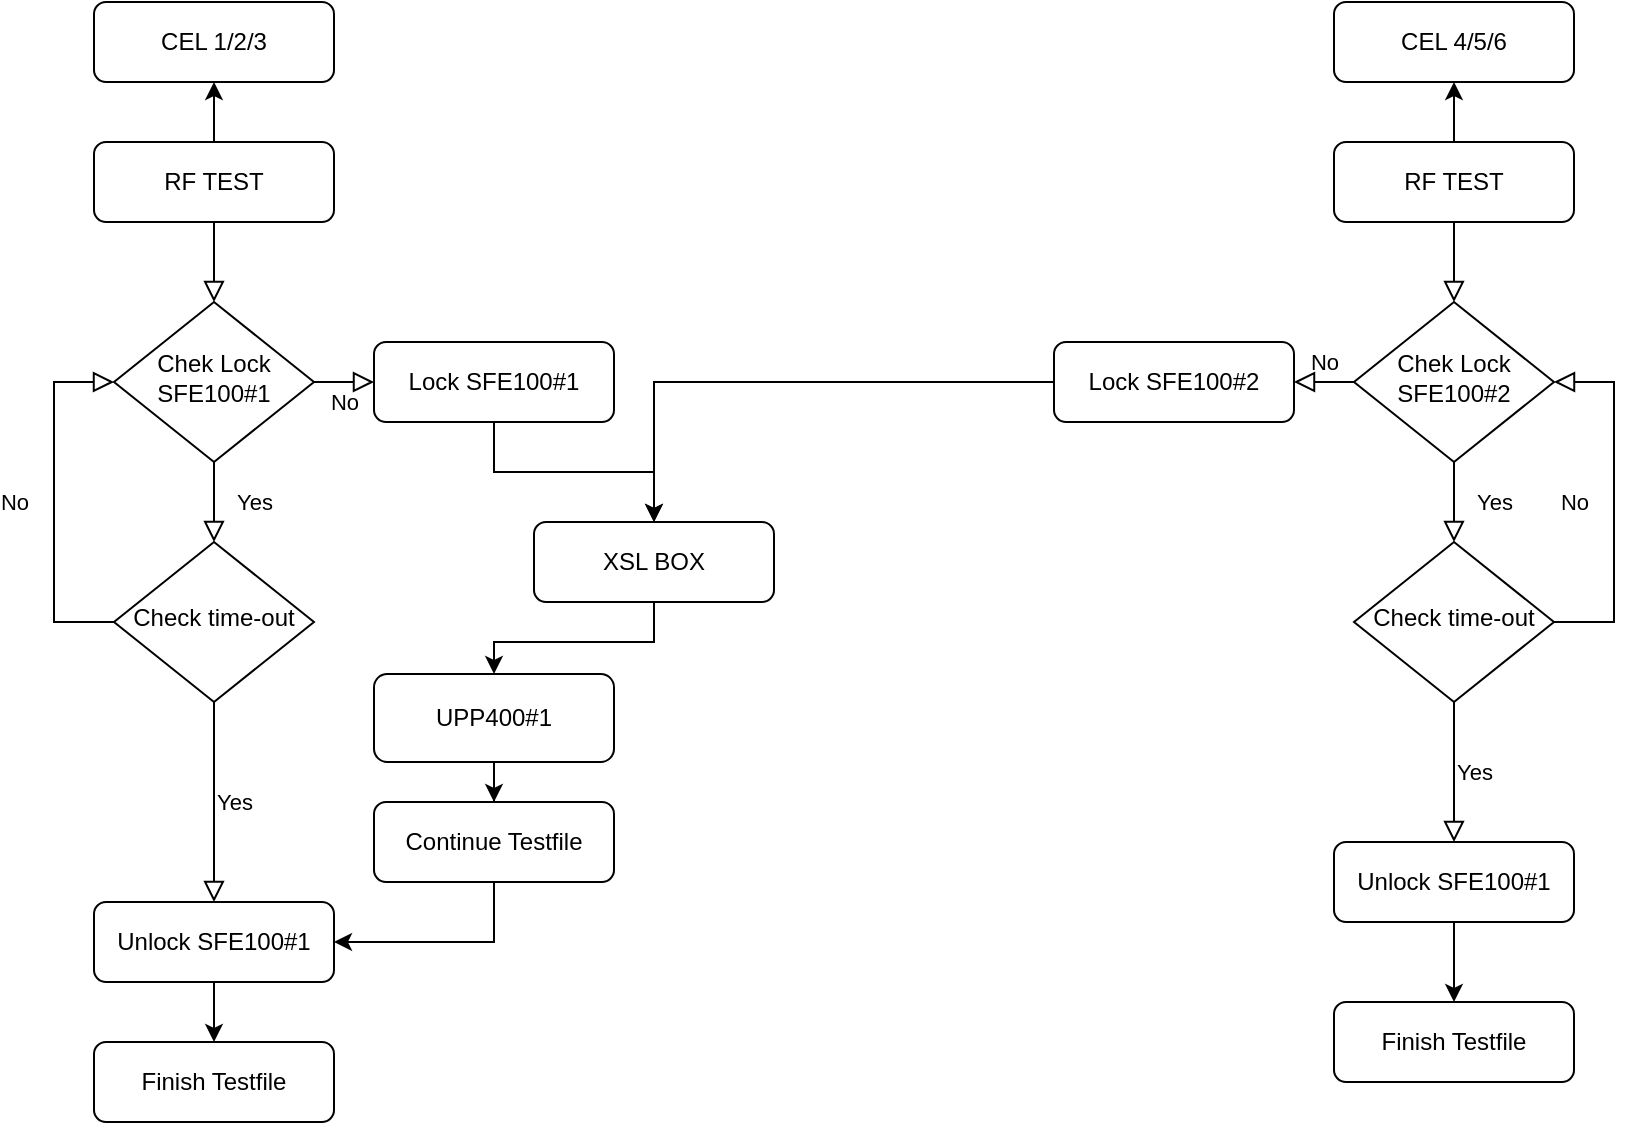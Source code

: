 <mxfile version="20.3.0" type="github">
  <diagram id="C5RBs43oDa-KdzZeNtuy" name="Page-1">
    <mxGraphModel dx="1422" dy="804" grid="1" gridSize="10" guides="1" tooltips="1" connect="1" arrows="1" fold="1" page="1" pageScale="1" pageWidth="1169" pageHeight="827" math="0" shadow="0">
      <root>
        <mxCell id="WIyWlLk6GJQsqaUBKTNV-0" />
        <mxCell id="WIyWlLk6GJQsqaUBKTNV-1" parent="WIyWlLk6GJQsqaUBKTNV-0" />
        <mxCell id="WIyWlLk6GJQsqaUBKTNV-2" value="" style="rounded=0;html=1;jettySize=auto;orthogonalLoop=1;fontSize=11;endArrow=block;endFill=0;endSize=8;strokeWidth=1;shadow=0;labelBackgroundColor=none;edgeStyle=orthogonalEdgeStyle;" parent="WIyWlLk6GJQsqaUBKTNV-1" source="WIyWlLk6GJQsqaUBKTNV-3" target="WIyWlLk6GJQsqaUBKTNV-6" edge="1">
          <mxGeometry relative="1" as="geometry" />
        </mxCell>
        <mxCell id="NrJlkgKCJ5_zOp19GihY-3" value="" style="edgeStyle=orthogonalEdgeStyle;rounded=0;orthogonalLoop=1;jettySize=auto;html=1;" parent="WIyWlLk6GJQsqaUBKTNV-1" source="WIyWlLk6GJQsqaUBKTNV-3" target="NrJlkgKCJ5_zOp19GihY-1" edge="1">
          <mxGeometry relative="1" as="geometry" />
        </mxCell>
        <mxCell id="WIyWlLk6GJQsqaUBKTNV-3" value="RF TEST" style="rounded=1;whiteSpace=wrap;html=1;fontSize=12;glass=0;strokeWidth=1;shadow=0;" parent="WIyWlLk6GJQsqaUBKTNV-1" vertex="1">
          <mxGeometry x="60" y="100" width="120" height="40" as="geometry" />
        </mxCell>
        <mxCell id="WIyWlLk6GJQsqaUBKTNV-4" value="Yes" style="rounded=0;html=1;jettySize=auto;orthogonalLoop=1;fontSize=11;endArrow=block;endFill=0;endSize=8;strokeWidth=1;shadow=0;labelBackgroundColor=none;edgeStyle=orthogonalEdgeStyle;" parent="WIyWlLk6GJQsqaUBKTNV-1" source="WIyWlLk6GJQsqaUBKTNV-6" target="WIyWlLk6GJQsqaUBKTNV-10" edge="1">
          <mxGeometry y="20" relative="1" as="geometry">
            <mxPoint as="offset" />
          </mxGeometry>
        </mxCell>
        <mxCell id="WIyWlLk6GJQsqaUBKTNV-5" value="No" style="edgeStyle=orthogonalEdgeStyle;rounded=0;html=1;jettySize=auto;orthogonalLoop=1;fontSize=11;endArrow=block;endFill=0;endSize=8;strokeWidth=1;shadow=0;labelBackgroundColor=none;" parent="WIyWlLk6GJQsqaUBKTNV-1" source="WIyWlLk6GJQsqaUBKTNV-6" target="WIyWlLk6GJQsqaUBKTNV-7" edge="1">
          <mxGeometry y="10" relative="1" as="geometry">
            <mxPoint as="offset" />
          </mxGeometry>
        </mxCell>
        <mxCell id="WIyWlLk6GJQsqaUBKTNV-6" value="Chek Lock SFE100#1" style="rhombus;whiteSpace=wrap;html=1;shadow=0;fontFamily=Helvetica;fontSize=12;align=center;strokeWidth=1;spacing=6;spacingTop=-4;" parent="WIyWlLk6GJQsqaUBKTNV-1" vertex="1">
          <mxGeometry x="70" y="180" width="100" height="80" as="geometry" />
        </mxCell>
        <mxCell id="NrJlkgKCJ5_zOp19GihY-7" value="" style="edgeStyle=orthogonalEdgeStyle;rounded=0;orthogonalLoop=1;jettySize=auto;html=1;" parent="WIyWlLk6GJQsqaUBKTNV-1" source="WIyWlLk6GJQsqaUBKTNV-7" target="NrJlkgKCJ5_zOp19GihY-4" edge="1">
          <mxGeometry relative="1" as="geometry" />
        </mxCell>
        <mxCell id="WIyWlLk6GJQsqaUBKTNV-7" value="Lock SFE100#1" style="rounded=1;whiteSpace=wrap;html=1;fontSize=12;glass=0;strokeWidth=1;shadow=0;" parent="WIyWlLk6GJQsqaUBKTNV-1" vertex="1">
          <mxGeometry x="200" y="200" width="120" height="40" as="geometry" />
        </mxCell>
        <mxCell id="WIyWlLk6GJQsqaUBKTNV-8" value="No" style="rounded=0;html=1;jettySize=auto;orthogonalLoop=1;fontSize=11;endArrow=block;endFill=0;endSize=8;strokeWidth=1;shadow=0;labelBackgroundColor=none;edgeStyle=orthogonalEdgeStyle;entryX=0;entryY=0.5;entryDx=0;entryDy=0;" parent="WIyWlLk6GJQsqaUBKTNV-1" source="WIyWlLk6GJQsqaUBKTNV-10" target="WIyWlLk6GJQsqaUBKTNV-6" edge="1">
          <mxGeometry y="20" relative="1" as="geometry">
            <mxPoint as="offset" />
            <mxPoint x="120" y="440" as="targetPoint" />
            <Array as="points">
              <mxPoint x="40" y="340" />
              <mxPoint x="40" y="220" />
            </Array>
          </mxGeometry>
        </mxCell>
        <mxCell id="WIyWlLk6GJQsqaUBKTNV-9" value="Yes" style="edgeStyle=orthogonalEdgeStyle;rounded=0;html=1;jettySize=auto;orthogonalLoop=1;fontSize=11;endArrow=block;endFill=0;endSize=8;strokeWidth=1;shadow=0;labelBackgroundColor=none;" parent="WIyWlLk6GJQsqaUBKTNV-1" source="WIyWlLk6GJQsqaUBKTNV-10" target="WIyWlLk6GJQsqaUBKTNV-12" edge="1">
          <mxGeometry y="10" relative="1" as="geometry">
            <mxPoint as="offset" />
          </mxGeometry>
        </mxCell>
        <mxCell id="WIyWlLk6GJQsqaUBKTNV-10" value="Check time-out" style="rhombus;whiteSpace=wrap;html=1;shadow=0;fontFamily=Helvetica;fontSize=12;align=center;strokeWidth=1;spacing=6;spacingTop=-4;" parent="WIyWlLk6GJQsqaUBKTNV-1" vertex="1">
          <mxGeometry x="70" y="300" width="100" height="80" as="geometry" />
        </mxCell>
        <mxCell id="V2dxz-3RzxUJ-22-fnxF-6" value="" style="edgeStyle=orthogonalEdgeStyle;rounded=0;orthogonalLoop=1;jettySize=auto;html=1;" edge="1" parent="WIyWlLk6GJQsqaUBKTNV-1" source="WIyWlLk6GJQsqaUBKTNV-12" target="V2dxz-3RzxUJ-22-fnxF-1">
          <mxGeometry relative="1" as="geometry" />
        </mxCell>
        <mxCell id="WIyWlLk6GJQsqaUBKTNV-12" value="Unlock SFE100#1" style="rounded=1;whiteSpace=wrap;html=1;fontSize=12;glass=0;strokeWidth=1;shadow=0;" parent="WIyWlLk6GJQsqaUBKTNV-1" vertex="1">
          <mxGeometry x="60" y="480" width="120" height="40" as="geometry" />
        </mxCell>
        <mxCell id="NrJlkgKCJ5_zOp19GihY-1" value="CEL 1/2/3" style="rounded=1;whiteSpace=wrap;html=1;fontSize=12;glass=0;strokeWidth=1;shadow=0;" parent="WIyWlLk6GJQsqaUBKTNV-1" vertex="1">
          <mxGeometry x="60" y="30" width="120" height="40" as="geometry" />
        </mxCell>
        <mxCell id="NrJlkgKCJ5_zOp19GihY-8" value="" style="edgeStyle=orthogonalEdgeStyle;rounded=0;orthogonalLoop=1;jettySize=auto;html=1;entryX=0.5;entryY=0;entryDx=0;entryDy=0;" parent="WIyWlLk6GJQsqaUBKTNV-1" source="NrJlkgKCJ5_zOp19GihY-4" target="NrJlkgKCJ5_zOp19GihY-41" edge="1">
          <mxGeometry relative="1" as="geometry">
            <mxPoint x="340.034" y="360.028" as="targetPoint" />
          </mxGeometry>
        </mxCell>
        <mxCell id="NrJlkgKCJ5_zOp19GihY-4" value="XSL BOX" style="rounded=1;whiteSpace=wrap;html=1;fontSize=12;glass=0;strokeWidth=1;shadow=0;" parent="WIyWlLk6GJQsqaUBKTNV-1" vertex="1">
          <mxGeometry x="280" y="290" width="120" height="40" as="geometry" />
        </mxCell>
        <mxCell id="NrJlkgKCJ5_zOp19GihY-9" value="" style="rounded=0;html=1;jettySize=auto;orthogonalLoop=1;fontSize=11;endArrow=block;endFill=0;endSize=8;strokeWidth=1;shadow=0;labelBackgroundColor=none;edgeStyle=orthogonalEdgeStyle;" parent="WIyWlLk6GJQsqaUBKTNV-1" source="NrJlkgKCJ5_zOp19GihY-11" target="NrJlkgKCJ5_zOp19GihY-14" edge="1">
          <mxGeometry relative="1" as="geometry" />
        </mxCell>
        <mxCell id="NrJlkgKCJ5_zOp19GihY-10" value="" style="edgeStyle=orthogonalEdgeStyle;rounded=0;orthogonalLoop=1;jettySize=auto;html=1;" parent="WIyWlLk6GJQsqaUBKTNV-1" source="NrJlkgKCJ5_zOp19GihY-11" target="NrJlkgKCJ5_zOp19GihY-21" edge="1">
          <mxGeometry relative="1" as="geometry" />
        </mxCell>
        <mxCell id="NrJlkgKCJ5_zOp19GihY-11" value="RF TEST" style="rounded=1;whiteSpace=wrap;html=1;fontSize=12;glass=0;strokeWidth=1;shadow=0;" parent="WIyWlLk6GJQsqaUBKTNV-1" vertex="1">
          <mxGeometry x="680" y="100" width="120" height="40" as="geometry" />
        </mxCell>
        <mxCell id="NrJlkgKCJ5_zOp19GihY-12" value="Yes" style="rounded=0;html=1;jettySize=auto;orthogonalLoop=1;fontSize=11;endArrow=block;endFill=0;endSize=8;strokeWidth=1;shadow=0;labelBackgroundColor=none;edgeStyle=orthogonalEdgeStyle;" parent="WIyWlLk6GJQsqaUBKTNV-1" source="NrJlkgKCJ5_zOp19GihY-14" target="NrJlkgKCJ5_zOp19GihY-19" edge="1">
          <mxGeometry y="20" relative="1" as="geometry">
            <mxPoint as="offset" />
          </mxGeometry>
        </mxCell>
        <mxCell id="NrJlkgKCJ5_zOp19GihY-13" value="No" style="edgeStyle=orthogonalEdgeStyle;rounded=0;html=1;jettySize=auto;orthogonalLoop=1;fontSize=11;endArrow=block;endFill=0;endSize=8;strokeWidth=1;shadow=0;labelBackgroundColor=none;" parent="WIyWlLk6GJQsqaUBKTNV-1" source="NrJlkgKCJ5_zOp19GihY-14" target="NrJlkgKCJ5_zOp19GihY-16" edge="1">
          <mxGeometry y="10" relative="1" as="geometry">
            <mxPoint as="offset" />
          </mxGeometry>
        </mxCell>
        <mxCell id="NrJlkgKCJ5_zOp19GihY-14" value="Chek Lock SFE100#2" style="rhombus;whiteSpace=wrap;html=1;shadow=0;fontFamily=Helvetica;fontSize=12;align=center;strokeWidth=1;spacing=6;spacingTop=-4;" parent="WIyWlLk6GJQsqaUBKTNV-1" vertex="1">
          <mxGeometry x="690" y="180" width="100" height="80" as="geometry" />
        </mxCell>
        <mxCell id="NrJlkgKCJ5_zOp19GihY-24" style="edgeStyle=orthogonalEdgeStyle;rounded=0;orthogonalLoop=1;jettySize=auto;html=1;entryX=0.5;entryY=0;entryDx=0;entryDy=0;" parent="WIyWlLk6GJQsqaUBKTNV-1" source="NrJlkgKCJ5_zOp19GihY-16" target="NrJlkgKCJ5_zOp19GihY-4" edge="1">
          <mxGeometry relative="1" as="geometry" />
        </mxCell>
        <mxCell id="NrJlkgKCJ5_zOp19GihY-16" value="Lock SFE100#2" style="rounded=1;whiteSpace=wrap;html=1;fontSize=12;glass=0;strokeWidth=1;shadow=0;" parent="WIyWlLk6GJQsqaUBKTNV-1" vertex="1">
          <mxGeometry x="540" y="200" width="120" height="40" as="geometry" />
        </mxCell>
        <mxCell id="NrJlkgKCJ5_zOp19GihY-17" value="No" style="rounded=0;html=1;jettySize=auto;orthogonalLoop=1;fontSize=11;endArrow=block;endFill=0;endSize=8;strokeWidth=1;shadow=0;labelBackgroundColor=none;edgeStyle=orthogonalEdgeStyle;entryX=1;entryY=0.5;entryDx=0;entryDy=0;exitX=1;exitY=0.5;exitDx=0;exitDy=0;" parent="WIyWlLk6GJQsqaUBKTNV-1" source="NrJlkgKCJ5_zOp19GihY-19" target="NrJlkgKCJ5_zOp19GihY-14" edge="1">
          <mxGeometry y="20" relative="1" as="geometry">
            <mxPoint as="offset" />
            <mxPoint x="740" y="440" as="targetPoint" />
            <Array as="points">
              <mxPoint x="820" y="340" />
              <mxPoint x="820" y="220" />
            </Array>
          </mxGeometry>
        </mxCell>
        <mxCell id="NrJlkgKCJ5_zOp19GihY-18" value="Yes" style="edgeStyle=orthogonalEdgeStyle;rounded=0;html=1;jettySize=auto;orthogonalLoop=1;fontSize=11;endArrow=block;endFill=0;endSize=8;strokeWidth=1;shadow=0;labelBackgroundColor=none;entryX=0.5;entryY=0;entryDx=0;entryDy=0;" parent="WIyWlLk6GJQsqaUBKTNV-1" source="NrJlkgKCJ5_zOp19GihY-19" target="V2dxz-3RzxUJ-22-fnxF-10" edge="1">
          <mxGeometry y="10" relative="1" as="geometry">
            <mxPoint as="offset" />
            <mxPoint x="740" y="420" as="targetPoint" />
          </mxGeometry>
        </mxCell>
        <mxCell id="NrJlkgKCJ5_zOp19GihY-19" value="Check time-out" style="rhombus;whiteSpace=wrap;html=1;shadow=0;fontFamily=Helvetica;fontSize=12;align=center;strokeWidth=1;spacing=6;spacingTop=-4;" parent="WIyWlLk6GJQsqaUBKTNV-1" vertex="1">
          <mxGeometry x="690" y="300" width="100" height="80" as="geometry" />
        </mxCell>
        <mxCell id="NrJlkgKCJ5_zOp19GihY-21" value="CEL 4/5/6" style="rounded=1;whiteSpace=wrap;html=1;fontSize=12;glass=0;strokeWidth=1;shadow=0;" parent="WIyWlLk6GJQsqaUBKTNV-1" vertex="1">
          <mxGeometry x="680" y="30" width="120" height="40" as="geometry" />
        </mxCell>
        <mxCell id="V2dxz-3RzxUJ-22-fnxF-3" value="" style="edgeStyle=orthogonalEdgeStyle;rounded=0;orthogonalLoop=1;jettySize=auto;html=1;entryX=1;entryY=0.5;entryDx=0;entryDy=0;startArrow=none;" edge="1" parent="WIyWlLk6GJQsqaUBKTNV-1" source="V2dxz-3RzxUJ-22-fnxF-7" target="WIyWlLk6GJQsqaUBKTNV-12">
          <mxGeometry relative="1" as="geometry">
            <mxPoint x="260" y="450" as="targetPoint" />
            <Array as="points">
              <mxPoint x="260" y="500" />
            </Array>
          </mxGeometry>
        </mxCell>
        <mxCell id="V2dxz-3RzxUJ-22-fnxF-9" value="" style="edgeStyle=orthogonalEdgeStyle;rounded=0;orthogonalLoop=1;jettySize=auto;html=1;" edge="1" parent="WIyWlLk6GJQsqaUBKTNV-1" source="NrJlkgKCJ5_zOp19GihY-41" target="V2dxz-3RzxUJ-22-fnxF-7">
          <mxGeometry relative="1" as="geometry" />
        </mxCell>
        <mxCell id="NrJlkgKCJ5_zOp19GihY-41" value="UPP400#1" style="rounded=1;whiteSpace=wrap;html=1;fontSize=12;glass=0;strokeWidth=1;shadow=0;" parent="WIyWlLk6GJQsqaUBKTNV-1" vertex="1">
          <mxGeometry x="200" y="366" width="120" height="44" as="geometry" />
        </mxCell>
        <mxCell id="V2dxz-3RzxUJ-22-fnxF-1" value="Finish Testfile" style="rounded=1;whiteSpace=wrap;html=1;fontSize=12;glass=0;strokeWidth=1;shadow=0;" vertex="1" parent="WIyWlLk6GJQsqaUBKTNV-1">
          <mxGeometry x="60" y="550" width="120" height="40" as="geometry" />
        </mxCell>
        <mxCell id="V2dxz-3RzxUJ-22-fnxF-7" value="Continue Testfile" style="rounded=1;whiteSpace=wrap;html=1;fontSize=12;glass=0;strokeWidth=1;shadow=0;" vertex="1" parent="WIyWlLk6GJQsqaUBKTNV-1">
          <mxGeometry x="200" y="430" width="120" height="40" as="geometry" />
        </mxCell>
        <mxCell id="V2dxz-3RzxUJ-22-fnxF-12" value="" style="edgeStyle=orthogonalEdgeStyle;rounded=0;orthogonalLoop=1;jettySize=auto;html=1;" edge="1" parent="WIyWlLk6GJQsqaUBKTNV-1" source="V2dxz-3RzxUJ-22-fnxF-10" target="V2dxz-3RzxUJ-22-fnxF-11">
          <mxGeometry relative="1" as="geometry" />
        </mxCell>
        <mxCell id="V2dxz-3RzxUJ-22-fnxF-10" value="Unlock SFE100#1" style="rounded=1;whiteSpace=wrap;html=1;fontSize=12;glass=0;strokeWidth=1;shadow=0;" vertex="1" parent="WIyWlLk6GJQsqaUBKTNV-1">
          <mxGeometry x="680" y="450" width="120" height="40" as="geometry" />
        </mxCell>
        <mxCell id="V2dxz-3RzxUJ-22-fnxF-11" value="Finish Testfile" style="rounded=1;whiteSpace=wrap;html=1;fontSize=12;glass=0;strokeWidth=1;shadow=0;" vertex="1" parent="WIyWlLk6GJQsqaUBKTNV-1">
          <mxGeometry x="680" y="530" width="120" height="40" as="geometry" />
        </mxCell>
      </root>
    </mxGraphModel>
  </diagram>
</mxfile>
